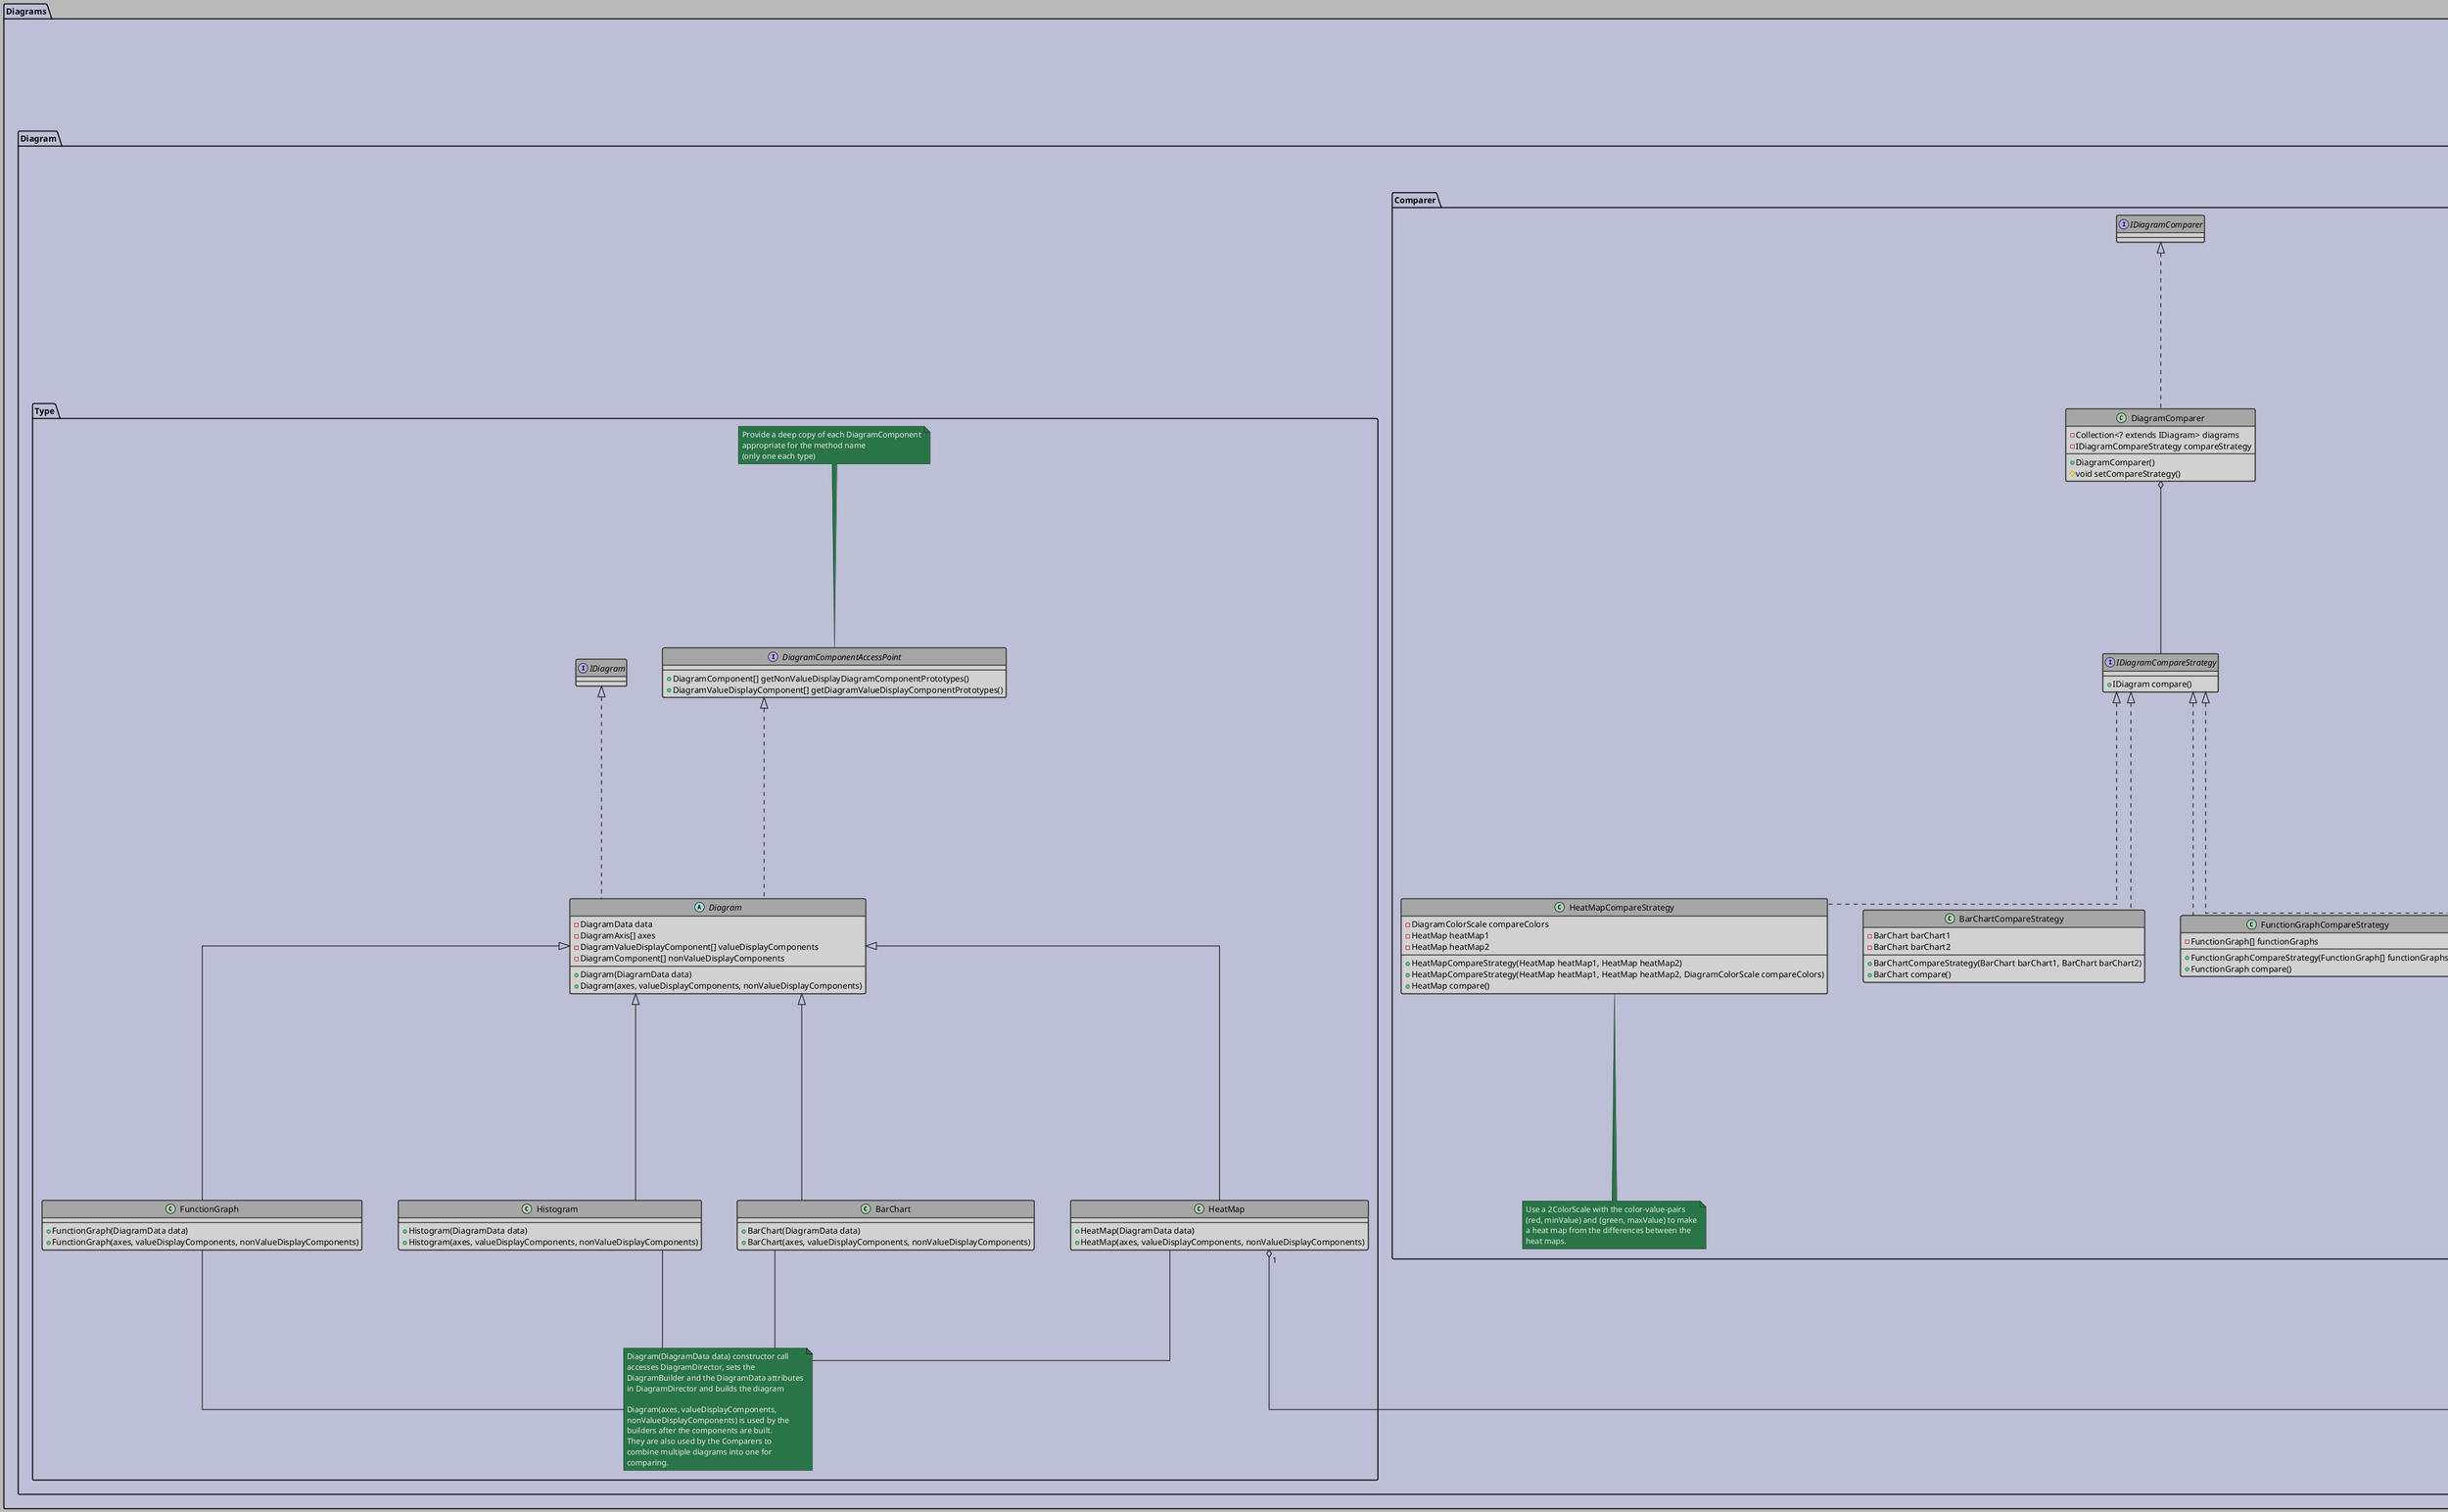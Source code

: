 @startuml Class_Diagram
'Style Settings
skinparam {
    Linetype ortho
    BackgroundColor #bababa
    Shadowing false
    Nodesep 60
    Ranksep 50
}
skinparam Arrow {
    Color #2e2e2e
    Thickness 1.5
}
skinparam CircledCharacter {
    Radius 8
    FontSize 10
}
skinparam class {
    BackgroundColor #d1d1d1
    BorderColor #2e2e2e
    BorderThickness 1.5
    HeaderBackgroundColor #a6a6a6
}
skinparam package {
    BackgroundColor #bcbfd6
    BorderThickness 1.8
}
skinparam Note {
    BackgroundColor #297547
    BorderColor #171a17
    FontColor #e8e8e8
}
'Class Diagram
'Class Definitions
    'Basic UI Components, extend/use Swing components
    package Components {
        'Swing
            together {
                class Container extends Component
                class JComponent extends Container {
                    .
                    .
                    --
                    .
                    .
                }
                class JFrame 
                class JFileChooser
                class JPanel extends JComponent
                class JButton extends JComponent
                class JLabel extends JComponent
                class JTextField extends JComponent
                class JTextPane extends JComponent
                class JComboBox extends JComponent
                class JTree extends JComponent
                class JScrollPane extends JComponent
                class JMenuBar extends JComponent
                class JCheckBox extends JComponent
            }
            'Listeners
                together {
                    interface EventListener
                    interface ComponentListener extends EventListener {
                        +componentHidden(ComponentEvent e)
                        +componentMoved(ComponentEvent e)
                        +componentResized(ComponentEvent e)
                        +componentShown(ComponentEvent e)
                    }
                    interface ActionListener extends EventListener {
                        +actionPerformed(ActionEvent e)
                    }
                    interface KeyListener extends EventListener {
                        +keyPressed(KeyEvent e)
                        +keyReleased(KeyEvent e)
                        +keyTyped(KeyEvent e)
                    }
                }
        'Custom
            class Tree extends JTree
            class Button extends JButton
            class DropdownSelector extends JComboBox
            class InputBox extends JTextField
            class Checkbox extends JCheckBox
            class Label extends JLabel
            class ScrollPane extends JScrollPane
            class MenuBar extends JMenuBar
            class TextPane extends JTextPane

            'Frames/Panels
            together {
                enum ResizeMode {
                    ABSOLUTE_TOP_LEFT
                    ABSOLUTE_BOTTOM_RIGHT
                    RELATIVE
                }
                class Resizer {
                    +Resizer(ResizeMode t, ResizeModer r, ResizeMode b, ResizeMode l)
                    +resize(Component, int width, int height, int newWidth, int newHeight)
                }
                interface AutoResizing extends ComponentListener {
                    +setResizer(Component, Resizer)
                }

                class Panel extends JPanel implements AutoResizing {
                    -Map<Component, ComponentResizer>
                    +setResizer(Component, Resizer)
                }
                class Window implements AutoResizing {
                    -Map<Component, ComponentResizer>
                    +setResizer(Component, Resizer)
                }
                ResizeMode <-- Resizer
            }
    }
    
    'UI Composites
    package Composites {
        enum InfoBarID {
            VERSION
            SELECTED
            LASTACTION
        }
        class InfoBar extends Panel {
            -Map<InfoBarID,TextBox>
            +setText(InfoBarID, String)
        }
        InfoBarID <-- InfoBar : <<uses>>

        class MainWindow extends Window {
            -MenuBar mainMenu

            +MainWindow()
            + {static} void main(String[] args)
        }

        class SubWindowArea extends Panel{
            +addSubWindow(SubWindow)
            +removeSubWindow(SubWindow)
        }
        class SubWindow extends Panel {
            -MenuBar
            +SubWindow(Element)
            +setElement(Element)
        }
        abstract class ElementManipulator extends Panel {
            +setElement(Element)
        }
        class TextEditor implements ElementManipulator {
            -TextPane
            +TextEditor(Element)
        }
        class Visualizer implements ElementManipulator {
            -TextArea Info
            -MenuBar diagramOptions
            -MenuBar statisticsOptions
            +Visualizer(Element)
        }
        SubWindow *-- "1..[num subtypes]" ElementManipulator
        SubWindowArea *-- "0..3" SubWindow

        class Outliner extends Panel {
            -MenuBar
            -Tree
            -DAO
            +Outliner(DAO data)
        }

        class MergeDialog extends Window {
            Label prompt
            Label left
            Label right
            InputBox left
            InputBox right
            Button renameLeft
            Button renameRight
            Button keepLeft
            Button keepRight
            +MergeDialog()
            +open(Element eLeft, Element eRight)
        }
        MergeDialog --* MainWindow
    }
'Diagrams
package Diagrams {
    interface ISettingsUser {
        +void changeSettings(Settings s)
    }
    interface IDiagram {
        +Collection<?> cloneData()
        +void refresh()
        +void update()
    }
    interface IDiagramComparer {
        +IDiagram getDiagram(int index)
        +void setDiagram(int index, IDiagram diagram)
        +boolean addDiagram(IDiagram diagram)
        +boolean removeDiagram(IDiagram diagram)
        +IDiagram compare(int[] indices)
        +IDiagram compare(IDiagram[] diagrams)
    }
    package Diagram.Comparer {
        class DiagramComparer implements IDiagramComparer {
            -Collection<? extends IDiagram> diagrams
            -IDiagramCompareStrategy compareStrategy
            +DiagramComparer()
            #void setCompareStrategy()
        }
        interface IDiagramCompareStrategy {
            +IDiagram compare()
        }
        class FunctionGraphCompareStrategy implements IDiagramCompareStrategy {
            -FunctionGraph[] functionGraphs
            +FunctionGraphCompareStrategy(FunctionGraph[] functionGraphs)
            +FunctionGraph compare()
        }
        class HistogramCompareStrategy implements IDiagramCompareStrategy {
            -Histogram histogram1
            -Histogram histogram2
            +HistogramCompareStrategy(Histogram histogram1, Histogram histogram2)
            +Histogram compare()
        }
        class HeatMapCompareStrategy implements IDiagramCompareStrategy {
            -DiagramColorScale compareColors
            -HeatMap heatMap1
            -HeatMap heatMap2
            +HeatMapCompareStrategy(HeatMap heatMap1, HeatMap heatMap2)
            +HeatMapCompareStrategy(HeatMap heatMap1, HeatMap heatMap2, DiagramColorScale compareColors)
            +HeatMap compare()
        }
        note bottom of HeatMapCompareStrategy
            Use a 2ColorScale with the color-value-pairs
            (red, minValue) and (green, maxValue) to make
            a heat map from the differences between the
            heat maps.
        end note
        class BarChartCompareStrategy implements IDiagramCompareStrategy {
            -BarChart barChart1
            -BarChart barChart2
            +BarChartCompareStrategy(BarChart barChart1, BarChart barChart2)
            +BarChart compare()
        }
    }
    package Diagram.Components {
        interface Hoverable {
            +default boolean isBeingHovered()
            +default void hoverAction()
            +default void refreshHoverLabelPosition()
            +default void showHoverLabel()
            +default void hideHoverLabel()
        }
        note right of Hoverable::hoverAction
            show label as default
            override if there is more
        end note
        abstract class DiagramComponent {
            #Color color
            #Number xPos
            #Number yPos
            #DiagramComponent(Number xPos, Number yPos, Color color)
            +{abstract} clone()
            +void setColor(Color color)
            +void setXPos(Number xPos)
            +void setYPos(Number yPos)
            +Number getXPos()
            +Number getYPos()
            +Number getColor()
            +void show()
            +void hide()
        }
        note left of DiagramComponent {
            xPos and yPos are the coordinates of
            the middle of the component
        }
        abstract class DiagramValueDisplayComponent extends DiagramComponent implements Hoverable {
            #Number value
            #DiagramAxis[] axes
            #DiagramValueDisplayComponent(Number xPos, Number yPos, Color color, Number value, DiagramAxis[] axes)
            +Number valueToCoordinate(int axisIndex)
            +void setValue()
            +Number getValue()
            +{abstract} void refreshValueRelevantAttributes()
        }
        abstract class DiagramBar extends DiagramValueDisplayComponent {
            #Number width
            #Number height
            #DiagramBar(Number xPos, Number yPos, Color color, Number value, Number width, DiagramAxis[] axes)
            #void refreshHeight()
            #void calculateHeight()
            #void refreshWidth()
            #void calculateWidth()
            #void setHeight()
            #void setWidth()
            +Number getHeight()
            +Number getWidth()
        }
        note left of DiagramBar::refreshHeight
            setValue calls refreshHeight(), which
            calibrates the height anew.
        end note
        abstract class DiagramAxis extends DiagramComponent {
            #Number xPos = axisLine.getXPos
            #Number yPos = axisLine.getYPos
            #Number min
            #Number max
            #int steps
            #boolean showValues
            #DiagramLine axisLine
            #DiagramAxis(DiagramLine axisLine, Number min, Number max, int steps)
            +void setMin(Number min)
            +Number getMin()
            +void setMax(Number max)
            +Number getMax()
            +void setSteps(int steps)
            +int getSteps()
            +void showValues()
            +void hideValues()
            #void paintComponent(Graphics g)
            +void paintAxis()
            +Number valueToCoordinate(Number value)
            +Number CoordinateToValue(Number coordinate)
            +void setLineByLength(Number length)
            +void setLineByPos(Number minValXPos, Number minValYPos, Number maxValXPos, Number maxValYPos)
            +void setLineColor(Color color)
            +void setLineThickness(Number thickness)
            +Number getLineLength()
        }
        note right of DiagramAxis::paintComponent
            Override this method from JComponent,
            use paintAxis() method instead.

            paintAxis() initializes the parameter of
            paintComponent and calls paintComponent.
        end note
        note right of DiagramAxis::CoordinateToValue
            Throws an exception, if the coordinate
            is out of the range of the axis' line
            (determined by x1 and x2 or y1 and y2 of
            axisLine)
        end note
        abstract class DiagramLabel extends DiagramComponent {
            #String caption
            #DiagramLabel(Number xPos, Number yPos, Color color, String caption)
            +void setCaption(String caption)
            +String getCaption()
        }
        abstract class DiagramLine extends DiagramComponent {
            #Number x1
            #Number y1
            #Number x2
            #Number y2
            #Number thickness
            #DiagramLine(Number xPos, Number yPos, Number length, Color color, Number thickess)
            #DiagramLine(Number x1, Number y1, Number x2, Number y2, Color color, Number thickess)
            #Number calculateLength()
            +void setPos(Number x1, Number y1, Number x2, Number y2)
            +void setThickness(Number thickness)
            +void setX1()
            +void setY1()
            +void setX2()
            +void setY2()
            +Number getLength()
            +Number getX1()
            +Number getY1()
            +Number getX2()
            +Number getY2()
            +Number getThickness()
        }
        note top of DiagramLine
            Make a horizontal line, if the
            length is given.

            Calculate length with Pythagoras'
            formula
        end note
        class SolidLine extends DiagramLine {
            #SolidLine(Number xPos, Number yPos, Number length, Color color)
            #SolidLine(Number x1, Number y1, Number x2, Number y2, Color color)
        }
        abstract class DiagramValueLabel extends DiagramValueDisplayComponent {
            #String caption
            #DiagramValueLabel(Number xPos, Number yPos, Color color, Number value, DiagramAxis[] axes)
            #void refreshCaption()
            #void setCaption(String caption)
            +String getCaption()
        }
        abstract class DiagramPoint extends DiagramValueDisplayComponent {
            #Number size
            #DiagramPoint(Number xPos, Number yPos, Color color, Number value, Number size, DiagramAxis[] axes)
            +void setSize(Number size)
            +Number getSize()
        }
        abstract class DiagramColorScale extends DiagramComponent {
            #Color color = borderColor
            #DiagramColorScale(Number xPos, Number yPos, Color borderColor, Number[] values, Color[] valueColors)
            +Color valueToColor(Number value)
            +Number[] getValues()
            +Color[] getColors()
            +final Object[] matchingsAsArray()
        }
        note right of DiagramColorScale::matchingsAsArray
            return new Object[]
            {getValues(), getColors()}
        end note
        class 2ColorScale extends DiagramColorScale {
            #Color color = borderColor
            -Color minValueColor
            -Color maxValueColor
            +Number minValue
            +Number maxValue
            #2ColorScale(Number xPos, Number yPos, Color borderColor, Number minVal, Number maxVal, Color minValColor, Color maxValColor)
            +Color getMinValueColor()
            +Color getMaxValueColor()
            +void setMinValueColor(Color minValueColor)
            +void setMaxValueColor(Color maxValueColor)
            +Number getMinValue()
            +Number getMaxValue()
            +void setMinValue(Number minValue)
            +void setMaxValue(Number maxValue)
        }
        class ValueDisplayPoint extends DiagramPoint {
            #ValueDisplayPoint(Number xPos, Number yPos, Color color, Number value, Number size, DiagramAxis[] axes)
        }
        class HistogramBar extends DiagramBar {
            #HistogramBar(Number xPos, Number yPos, Color color, Number value, DiagramAxis[] axes)
        }
        class BarChartBar extends DiagramBar {
            #BarChartBar(Number xPos, Number yPos, Color color, Number value, Number width, DiagramAxis[] axes)
        }
        class SolidAxis extends DiagramAxis {
            #SolidAxis(SolidLine axisLine, Number min, Number max, int steps)
        }
        class HeatMapLabel extends DiagramValueLabel {
            #HeatMapLabel(Number xPos, Number yPos, DiagramColorScale, Number value, DiagramAxis[] axes)
        }
        class DescriptionLabel extends DiagramLabel {
            #DescriptionLabel(Number xPos, Number yPos, Color color, String caption)
        }
        'Shows value that is being
        'hovered over
        class HoverLabel {
            -String caption
            -Theme theme
            -Number xPos
            -Number yPos
            -HoverLabel hoverLabel
            -HoverLabel()
            +HoverLabel getHoverLabel()
            +void show()
            +void hide()
        }
        class DiagramComponentFactory implements ISettingsUser {
            -DiagramComponentFactory instance = new DiagramComponentFactory
            -DiagramComponentFactory()
            +DiagramComponentFactory getDiagramComponentFactory() // return this
            +DiagramPoint createPoint()
            +DiagramValueLabel createValueLabel()
            +DiagramBar createBar()
            +DiagramLabel createLabel()
            +DiagramAxis createAxis()
            +DiagramColorScale createColorScale()
            +DiagramLine createLine()
        }
    }
    package Diagram.Data {
        class DiagramData {
            -Collection<?> data;
            -DiagramDataFormatter ddf;
            +DiagramData(Collection<?> data)
            +<T extends Collection<?>> T getData();
            +void update()
            +void setFormat(DiagramDataFormatter ddf)
        }
        note right of DiagramData::getData
        Run ddf on data and return result.
        If ddf = null, return a deep copy.
        end note
        abstract class DiagramDataFormatter {
            +DiagramDataFormatter()
            +<T extends Collection<?>> format(T data)
        }
        class ArrayListDataFormatter extends DiagramDataFormatter {
            +<T extends Collection<?>> ArrayList<?> format(T data)
        }
        class ArrayDataFormatter extends DiagramDataFormatter {
            +<E, T extends Collection<E>> E[] format(T data)
        }
    }
    package Diagram.Type {
        interface DiagramComponentAccessPoint {
            +DiagramComponent[] getNonValueDisplayDiagramComponentPrototypes()
            +DiagramValueDisplayComponent[] getDiagramValueDisplayComponentPrototypes()
        }
        note top of DiagramComponentAccessPoint
            Provide a deep copy of each DiagramComponent
            appropriate for the method name
            (only one each type)
        end note
        abstract class Diagram implements IDiagram, DiagramComponentAccessPoint {
            -DiagramData data
            -DiagramAxis[] axes
            -DiagramValueDisplayComponent[] valueDisplayComponents
            -DiagramComponent[] nonValueDisplayComponents
            +Diagram(DiagramData data)
            +Diagram(axes, valueDisplayComponents, nonValueDisplayComponents)
            'Collection<?> cloneData()
            'void refresh()
            'void update()
        }
        class Histogram extends Diagram {
            +Histogram(DiagramData data)
            +Histogram(axes, valueDisplayComponents, nonValueDisplayComponents)
        }
        class BarChart extends Diagram {
            +BarChart(DiagramData data)
            +BarChart(axes, valueDisplayComponents, nonValueDisplayComponents)
        }
        class HeatMap extends Diagram {
            +HeatMap(DiagramData data)
            +HeatMap(axes, valueDisplayComponents, nonValueDisplayComponents)
        }
        class FunctionGraph extends Diagram {
            +FunctionGraph(DiagramData data)
            +FunctionGraph(axes, valueDisplayComponents, nonValueDisplayComponents)
        }
        note as Diagram1
            Diagram(DiagramData data) constructor call
            accesses DiagramDirector, sets the
            DiagramBuilder and the DiagramData attributes
            in DiagramDirector and builds the diagram

            Diagram(axes, valueDisplayComponents,
            nonValueDisplayComponents) is used by the
            builders after the components are built.
            They are also used by the Comparers to
            combine multiple diagrams into one for
            comparing.
        end note
        Histogram -- Diagram1
        BarChart -- Diagram1
        HeatMap -- Diagram1
        FunctionGraph -- Diagram1
    }
    package Diagram.Indicators {
        abstract class DiagramViewHelper implements IDiagram, DiagramComponentAccessPoint {
            -int layer
            -IDiagram inner
            -DiagramViewHelper outer
            -List<ViewHelperComponent> helperComponents
            +DiagramViewHelper(IDiagram inner, int layer)
            #{abstract} void generateHelperComponents()
            +int getLayerNumber()
            +IDiagram getInner()
            +DiagramViewHelper getOuter()
            +boolean hasOuter()
            +boolean isInnerDiagramViewHelper()
            +void remove()
            +void show()
            +void hide()
            +boolean addViewHelperComponent(ViewHelperComponent vhc)
            +boolean removeViewHelperComponent(ViewHelperComponent vhc)
            +boolean clearViewHelperComponents()
            '+DiagramComponent[] getNonValueDisplayDiagramComponentPrototypes()
            '+DiagramValueDisplayComponent[] getDiagramValueDisplayComponentPrototypes()
            '+Collection<?> cloneData()
            '+void refresh()
            '+void update()
        }
        abstract class HelperLineDisplayer extends DiagramViewHelper {
            +HelperLineDisplayer(IDiagram inner)
            #void generateHelperComponents()
        }
        note right of DiagramViewHelper::layer
            Indicates how much in the front the decorator is.

            For example with JLayeredPane
        end note
        note right of DiagramViewHelper
            For DiagramComponentAccessPoint methods:
            Keep looking for a Diagram by recursively
            going through the Decorators.
        end note
        note right of DiagramViewHelper
            DiagramViewHelper(IDiagram inner) sets inner
            and ((DiagramViewHelper) this.inner).outer = this,
            if (isInnerDiagramViewHelper()) 
        end note
        note left of DiagramViewHelper::outer
            Must always be a DiagramViewHelper or null
        end note
        note left of DiagramViewHelper::isInnerDiagramViewHelper
            {return this.inner instanceof DiagramViewHelper;}

            Inner can never be null, because the most inner
            object is always a Diagram.
        end note
        note left of DiagramViewHelper::remove
            {this.outer.inner = this.inner;
            if (isInnerDiagramViewHelper()) {
                this.inner.outer = this.outer
            }}
        end note
        class StatisticsLineDisplayer extends HelperLineDisplayer {
            -DiagramAxis axis
            -Color color
            -Number thickness
            -Number value
            +StatisticsLineDisplayer(IDiagram inner, DiagramAxis axis, Color color, Number thickness, Number value)
            -void createStatisticLine()
        }
        note bottom of StatisticsLineDisplayer
            Displays lines for statistics checked
            in the checkbox part
        end note
        abstract class HelperComponentDisplayer extends DiagramViewHelper {
            +HelperComponentDisplayer(IDiagram inner)
        }
        class ValueFixColorDisplayer extends HelperComponentDisplayer {
            -TreeMap<Number, Color> mapping
            +ValueFixColorDisplayer(IDiagram inner, TreeMap<Number, Color> mapping)
            #void generateHelperComponents()
        }
        class ValueScaleColorDisplayer extends HelperComponentDisplayer {
            -DiagramColorScale colorScale
            +ValueScaleColorDisplayer(IDiagram inner, DiagramColorScale colorScale)
            #void generateHelperComponents()
        }
        note left of HelperComponentDisplayer
            Overshadows DiagramComponents with the ViewHelperComponents
            that are wanted to be seen by the user.

            Layer is set within the constructor.
        end note
        note as ValueColorDisplayers
            Call getDiagramValueDisplayComponentPrototypes(),
            adjust the returned elements, color them accordingly,
            wrap them with ViewHelperComponent object
            add them to helperComponents.
        end note
        ValueColorDisplayers -- ValueScaleColorDisplayer
        ValueColorDisplayers -- ValueFixColorDisplayer
        class CoordinateIndicatorLineDisplayer extends HelperLineDisplayer {
            -DiagramAxis[] axes
            -Color color
            -Number thickness
            +CoordinateIndicatorLineDisplayer(IDiagram inner, DiagramAxis[] axes, Color color, Number thickness)
            -void createCoordinateIndicatorLines()
        }
        class ViewHelperComponent {
            +ViewHelperComponent(DiagramComponent dc)
            +void show()
            +void hide()
        }
        note bottom of ViewHelperComponent
            Wraps DiagramComponents that the
            decorators create and use
        end note
        note as ViewHelperComponentGeneration
            Call getDiagramValueDisplayComponentPrototypes() or
            getNonValueDisplayDiagramComponentPrototypes(),
            adjust the returned required elements, color them accordingly,
            wrap them with ViewHelperComponent object
            add them to helperComponents.
        end note
        DiagramViewHelper *--> ViewHelperComponent
        class CoordinateIndicatorLine  extends DiagramLine {
            #CoordinateIndicatorLine(Number xPos, Number yPos, Number length, Color color, Number thickness)
            #CoordinateIndicatorLine(Number x1, Number y1, Number x2, Number y2, Color color, Number thickness)
        }
        class StatisticLine  extends DiagramLine {
            #StatisticLine(Number xPos, Number yPos, Number length, Color color, Number thickness)
            #StatisticLine(Number x1, Number y1, Number x2, Number y2, Color color, Number thickness)
        }
        StatisticsLineDisplayer --> StatisticLine : > <<creates>>
        CoordinateIndicatorLineDisplayer --> CoordinateIndicatorLine : > <<creates>>
    }
    note top of Diagram.Indicators
        Things that will be shown on diagrams
        that are not actually a part of them go here
    end note
    note as N1
        Decorator pattern:
        
        -IDiagram as Component
        -Diagram subclasses as ConcreteComponents
        -DiagramViewHelper as BaseDecorator
        -Its subclasses as ConcreteDecorators 
    end note
    note as N2
        Strategy pattern:

        -IDiagramCompareStrategy as abstract strategy
        -Its subclasses as concrete strategies
    end note
    note as N3
        Builder Pattern:

        -DiagramDirector as singleton director
        -Its subclasses as builders
    end note
    class DiagramDirector implements ISettingsUser {
        -DiagramBuilder builder
        -DiagramData data
        -DiagramDirector instance = new DiagramDirector
        -DiagramDirector()
        +DiagramDirector getDiagramDirector()
        +void changeBuilder(Builder b)
        +void setDiagramData(DiagramData data)
        +IDiagram build()
    }
    abstract class DiagramBuilder {
        -Settings settings = SettingsProvider.getSettings
        -DiagramData data
        #DiagramAxis buildAxes()
        #DiagramValueDisplayComponent[] buildValueDisplayComponents()
        #DiagramComponent[] buildDiagramSpecificComponent()
        +DiagramBuilder(DiagramData data)
        +IDiagram buildDiagram()
    }
    class BarChartBuilder extends DiagramBuilder {
        +BarChartBuilder(DiagramData data)
    }
    class HistogramBuilder extends DiagramBuilder {
        +HistogramBuilder(DiagramData data)
    }
    class FunctionGraphBuilder extends DiagramBuilder {
        +FunctionGraphBuilder(DiagramData data)
    }
    class HeatMapBuilder extends DiagramBuilder {
        +HeatMapBuilder(DiagramData data)
    }
    class SettingsProvider {
        -List<ISettingsUser> ISettingsUsers
        -SettingsProvider instance = new SettingsProvider
        -Settings s
        -SettingsProvider()
        +SettingsProvider getInstance()
        +void changeSettings(Settings s)
        +Settings getSettings()
        +void addSettingsUser(ISettingsUser settingsUser)
        +void removeSettingsUser(ISettingsUser settingsUser)
    }
    SettingsProvider -- DiagramDirector
    SettingsProvider -- DiagramComponentFactory
}

'Class Relations
    'Ui
        AutoResizing --> Resizer
        Visualizer -> IDiagram

        MainWindow *-- "1"Outliner
        MainWindow *-- "1"SubWindowArea
        MainWindow *-- "1"InfoBar
    'Diagram
        HeatMap "1" o-- "*" HeatMapLabel
        Hoverable "1" -- "1" HoverLabel : > shows upon being hovered

        DiagramViewHelper --> Diagram : > Wraps and decorates
        DiagramDirector --> DiagramBuilder
        DiagramDirector --> Diagram : <<creates>>
        DiagramComponentFactory --> DiagramComponent : <<creates>>
        DiagramComparer o-- IDiagramCompareStrategy
        DiagramData "1" *--> "1" DiagramDataFormatter
        Diagram *--> DiagramData
        Diagram *-- "*" DiagramComponent
'Package Relations
@enduml